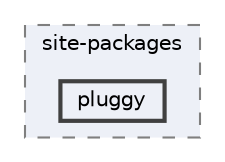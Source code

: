 digraph "C:/Users/LukeMabie/documents/Development/Password_Saver_Using_Django-master/venv/Lib/site-packages/pluggy"
{
 // LATEX_PDF_SIZE
  bgcolor="transparent";
  edge [fontname=Helvetica,fontsize=10,labelfontname=Helvetica,labelfontsize=10];
  node [fontname=Helvetica,fontsize=10,shape=box,height=0.2,width=0.4];
  compound=true
  subgraph clusterdir_880bfa2d0d53b289c2c7691ccbc75f95 {
    graph [ bgcolor="#edf0f7", pencolor="grey50", label="site-packages", fontname=Helvetica,fontsize=10 style="filled,dashed", URL="dir_880bfa2d0d53b289c2c7691ccbc75f95.html",tooltip=""]
  dir_ccc0e90440df2e23ed3d4ddb0cb13a9c [label="pluggy", fillcolor="#edf0f7", color="grey25", style="filled,bold", URL="dir_ccc0e90440df2e23ed3d4ddb0cb13a9c.html",tooltip=""];
  }
}
